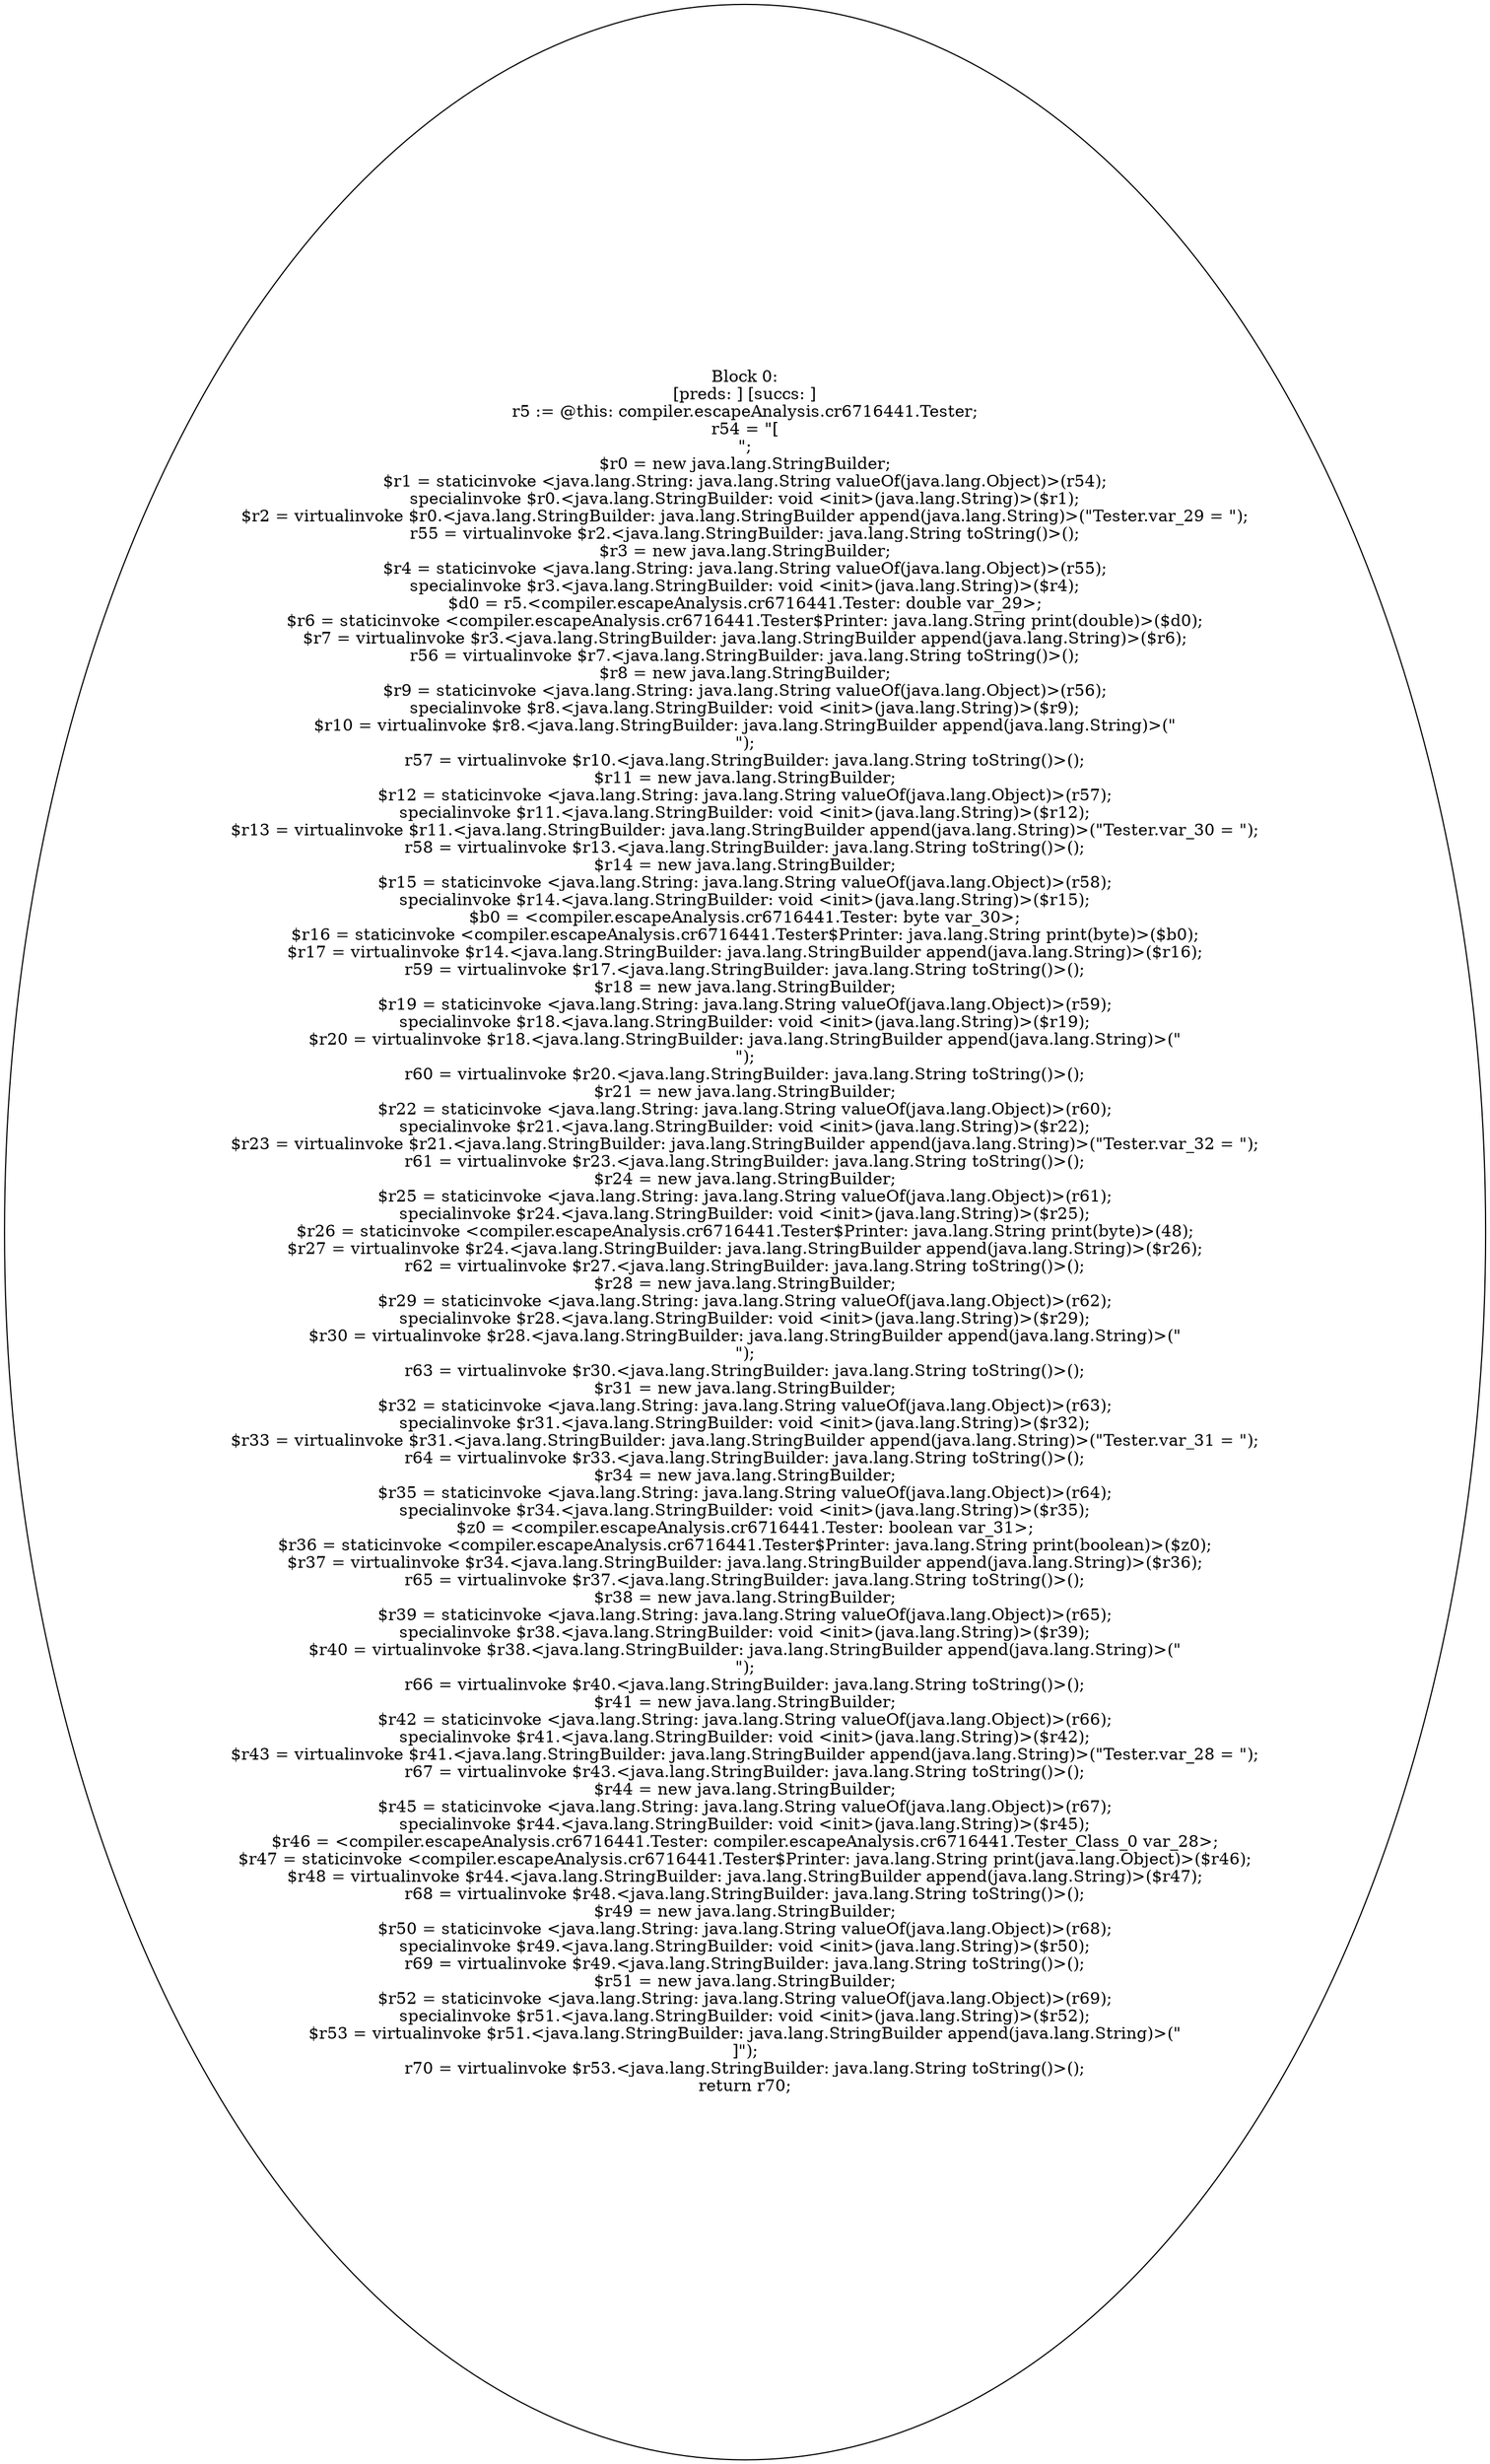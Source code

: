 digraph "unitGraph" {
    "Block 0:
[preds: ] [succs: ]
r5 := @this: compiler.escapeAnalysis.cr6716441.Tester;
r54 = \"[\n\";
$r0 = new java.lang.StringBuilder;
$r1 = staticinvoke <java.lang.String: java.lang.String valueOf(java.lang.Object)>(r54);
specialinvoke $r0.<java.lang.StringBuilder: void <init>(java.lang.String)>($r1);
$r2 = virtualinvoke $r0.<java.lang.StringBuilder: java.lang.StringBuilder append(java.lang.String)>(\"Tester.var_29 = \");
r55 = virtualinvoke $r2.<java.lang.StringBuilder: java.lang.String toString()>();
$r3 = new java.lang.StringBuilder;
$r4 = staticinvoke <java.lang.String: java.lang.String valueOf(java.lang.Object)>(r55);
specialinvoke $r3.<java.lang.StringBuilder: void <init>(java.lang.String)>($r4);
$d0 = r5.<compiler.escapeAnalysis.cr6716441.Tester: double var_29>;
$r6 = staticinvoke <compiler.escapeAnalysis.cr6716441.Tester$Printer: java.lang.String print(double)>($d0);
$r7 = virtualinvoke $r3.<java.lang.StringBuilder: java.lang.StringBuilder append(java.lang.String)>($r6);
r56 = virtualinvoke $r7.<java.lang.StringBuilder: java.lang.String toString()>();
$r8 = new java.lang.StringBuilder;
$r9 = staticinvoke <java.lang.String: java.lang.String valueOf(java.lang.Object)>(r56);
specialinvoke $r8.<java.lang.StringBuilder: void <init>(java.lang.String)>($r9);
$r10 = virtualinvoke $r8.<java.lang.StringBuilder: java.lang.StringBuilder append(java.lang.String)>(\"\n\");
r57 = virtualinvoke $r10.<java.lang.StringBuilder: java.lang.String toString()>();
$r11 = new java.lang.StringBuilder;
$r12 = staticinvoke <java.lang.String: java.lang.String valueOf(java.lang.Object)>(r57);
specialinvoke $r11.<java.lang.StringBuilder: void <init>(java.lang.String)>($r12);
$r13 = virtualinvoke $r11.<java.lang.StringBuilder: java.lang.StringBuilder append(java.lang.String)>(\"Tester.var_30 = \");
r58 = virtualinvoke $r13.<java.lang.StringBuilder: java.lang.String toString()>();
$r14 = new java.lang.StringBuilder;
$r15 = staticinvoke <java.lang.String: java.lang.String valueOf(java.lang.Object)>(r58);
specialinvoke $r14.<java.lang.StringBuilder: void <init>(java.lang.String)>($r15);
$b0 = <compiler.escapeAnalysis.cr6716441.Tester: byte var_30>;
$r16 = staticinvoke <compiler.escapeAnalysis.cr6716441.Tester$Printer: java.lang.String print(byte)>($b0);
$r17 = virtualinvoke $r14.<java.lang.StringBuilder: java.lang.StringBuilder append(java.lang.String)>($r16);
r59 = virtualinvoke $r17.<java.lang.StringBuilder: java.lang.String toString()>();
$r18 = new java.lang.StringBuilder;
$r19 = staticinvoke <java.lang.String: java.lang.String valueOf(java.lang.Object)>(r59);
specialinvoke $r18.<java.lang.StringBuilder: void <init>(java.lang.String)>($r19);
$r20 = virtualinvoke $r18.<java.lang.StringBuilder: java.lang.StringBuilder append(java.lang.String)>(\"\n\");
r60 = virtualinvoke $r20.<java.lang.StringBuilder: java.lang.String toString()>();
$r21 = new java.lang.StringBuilder;
$r22 = staticinvoke <java.lang.String: java.lang.String valueOf(java.lang.Object)>(r60);
specialinvoke $r21.<java.lang.StringBuilder: void <init>(java.lang.String)>($r22);
$r23 = virtualinvoke $r21.<java.lang.StringBuilder: java.lang.StringBuilder append(java.lang.String)>(\"Tester.var_32 = \");
r61 = virtualinvoke $r23.<java.lang.StringBuilder: java.lang.String toString()>();
$r24 = new java.lang.StringBuilder;
$r25 = staticinvoke <java.lang.String: java.lang.String valueOf(java.lang.Object)>(r61);
specialinvoke $r24.<java.lang.StringBuilder: void <init>(java.lang.String)>($r25);
$r26 = staticinvoke <compiler.escapeAnalysis.cr6716441.Tester$Printer: java.lang.String print(byte)>(48);
$r27 = virtualinvoke $r24.<java.lang.StringBuilder: java.lang.StringBuilder append(java.lang.String)>($r26);
r62 = virtualinvoke $r27.<java.lang.StringBuilder: java.lang.String toString()>();
$r28 = new java.lang.StringBuilder;
$r29 = staticinvoke <java.lang.String: java.lang.String valueOf(java.lang.Object)>(r62);
specialinvoke $r28.<java.lang.StringBuilder: void <init>(java.lang.String)>($r29);
$r30 = virtualinvoke $r28.<java.lang.StringBuilder: java.lang.StringBuilder append(java.lang.String)>(\"\n\");
r63 = virtualinvoke $r30.<java.lang.StringBuilder: java.lang.String toString()>();
$r31 = new java.lang.StringBuilder;
$r32 = staticinvoke <java.lang.String: java.lang.String valueOf(java.lang.Object)>(r63);
specialinvoke $r31.<java.lang.StringBuilder: void <init>(java.lang.String)>($r32);
$r33 = virtualinvoke $r31.<java.lang.StringBuilder: java.lang.StringBuilder append(java.lang.String)>(\"Tester.var_31 = \");
r64 = virtualinvoke $r33.<java.lang.StringBuilder: java.lang.String toString()>();
$r34 = new java.lang.StringBuilder;
$r35 = staticinvoke <java.lang.String: java.lang.String valueOf(java.lang.Object)>(r64);
specialinvoke $r34.<java.lang.StringBuilder: void <init>(java.lang.String)>($r35);
$z0 = <compiler.escapeAnalysis.cr6716441.Tester: boolean var_31>;
$r36 = staticinvoke <compiler.escapeAnalysis.cr6716441.Tester$Printer: java.lang.String print(boolean)>($z0);
$r37 = virtualinvoke $r34.<java.lang.StringBuilder: java.lang.StringBuilder append(java.lang.String)>($r36);
r65 = virtualinvoke $r37.<java.lang.StringBuilder: java.lang.String toString()>();
$r38 = new java.lang.StringBuilder;
$r39 = staticinvoke <java.lang.String: java.lang.String valueOf(java.lang.Object)>(r65);
specialinvoke $r38.<java.lang.StringBuilder: void <init>(java.lang.String)>($r39);
$r40 = virtualinvoke $r38.<java.lang.StringBuilder: java.lang.StringBuilder append(java.lang.String)>(\"\n\");
r66 = virtualinvoke $r40.<java.lang.StringBuilder: java.lang.String toString()>();
$r41 = new java.lang.StringBuilder;
$r42 = staticinvoke <java.lang.String: java.lang.String valueOf(java.lang.Object)>(r66);
specialinvoke $r41.<java.lang.StringBuilder: void <init>(java.lang.String)>($r42);
$r43 = virtualinvoke $r41.<java.lang.StringBuilder: java.lang.StringBuilder append(java.lang.String)>(\"Tester.var_28 = \");
r67 = virtualinvoke $r43.<java.lang.StringBuilder: java.lang.String toString()>();
$r44 = new java.lang.StringBuilder;
$r45 = staticinvoke <java.lang.String: java.lang.String valueOf(java.lang.Object)>(r67);
specialinvoke $r44.<java.lang.StringBuilder: void <init>(java.lang.String)>($r45);
$r46 = <compiler.escapeAnalysis.cr6716441.Tester: compiler.escapeAnalysis.cr6716441.Tester_Class_0 var_28>;
$r47 = staticinvoke <compiler.escapeAnalysis.cr6716441.Tester$Printer: java.lang.String print(java.lang.Object)>($r46);
$r48 = virtualinvoke $r44.<java.lang.StringBuilder: java.lang.StringBuilder append(java.lang.String)>($r47);
r68 = virtualinvoke $r48.<java.lang.StringBuilder: java.lang.String toString()>();
$r49 = new java.lang.StringBuilder;
$r50 = staticinvoke <java.lang.String: java.lang.String valueOf(java.lang.Object)>(r68);
specialinvoke $r49.<java.lang.StringBuilder: void <init>(java.lang.String)>($r50);
r69 = virtualinvoke $r49.<java.lang.StringBuilder: java.lang.String toString()>();
$r51 = new java.lang.StringBuilder;
$r52 = staticinvoke <java.lang.String: java.lang.String valueOf(java.lang.Object)>(r69);
specialinvoke $r51.<java.lang.StringBuilder: void <init>(java.lang.String)>($r52);
$r53 = virtualinvoke $r51.<java.lang.StringBuilder: java.lang.StringBuilder append(java.lang.String)>(\"\n]\");
r70 = virtualinvoke $r53.<java.lang.StringBuilder: java.lang.String toString()>();
return r70;
"
}
